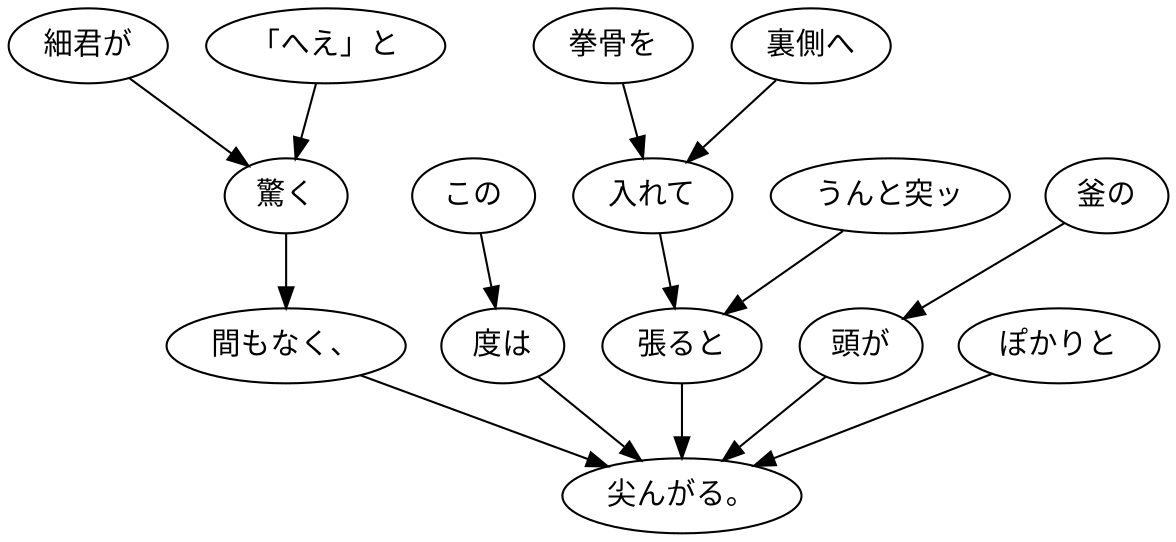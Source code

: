 digraph graph3466 {
	node0 [label="細君が"];
	node1 [label="「へえ」と"];
	node2 [label="驚く"];
	node3 [label="間もなく、"];
	node4 [label="この"];
	node5 [label="度は"];
	node6 [label="拳骨を"];
	node7 [label="裏側へ"];
	node8 [label="入れて"];
	node9 [label="うんと突ッ"];
	node10 [label="張ると"];
	node11 [label="釜の"];
	node12 [label="頭が"];
	node13 [label="ぽかりと"];
	node14 [label="尖んがる。"];
	node0 -> node2;
	node1 -> node2;
	node2 -> node3;
	node3 -> node14;
	node4 -> node5;
	node5 -> node14;
	node6 -> node8;
	node7 -> node8;
	node8 -> node10;
	node9 -> node10;
	node10 -> node14;
	node11 -> node12;
	node12 -> node14;
	node13 -> node14;
}
